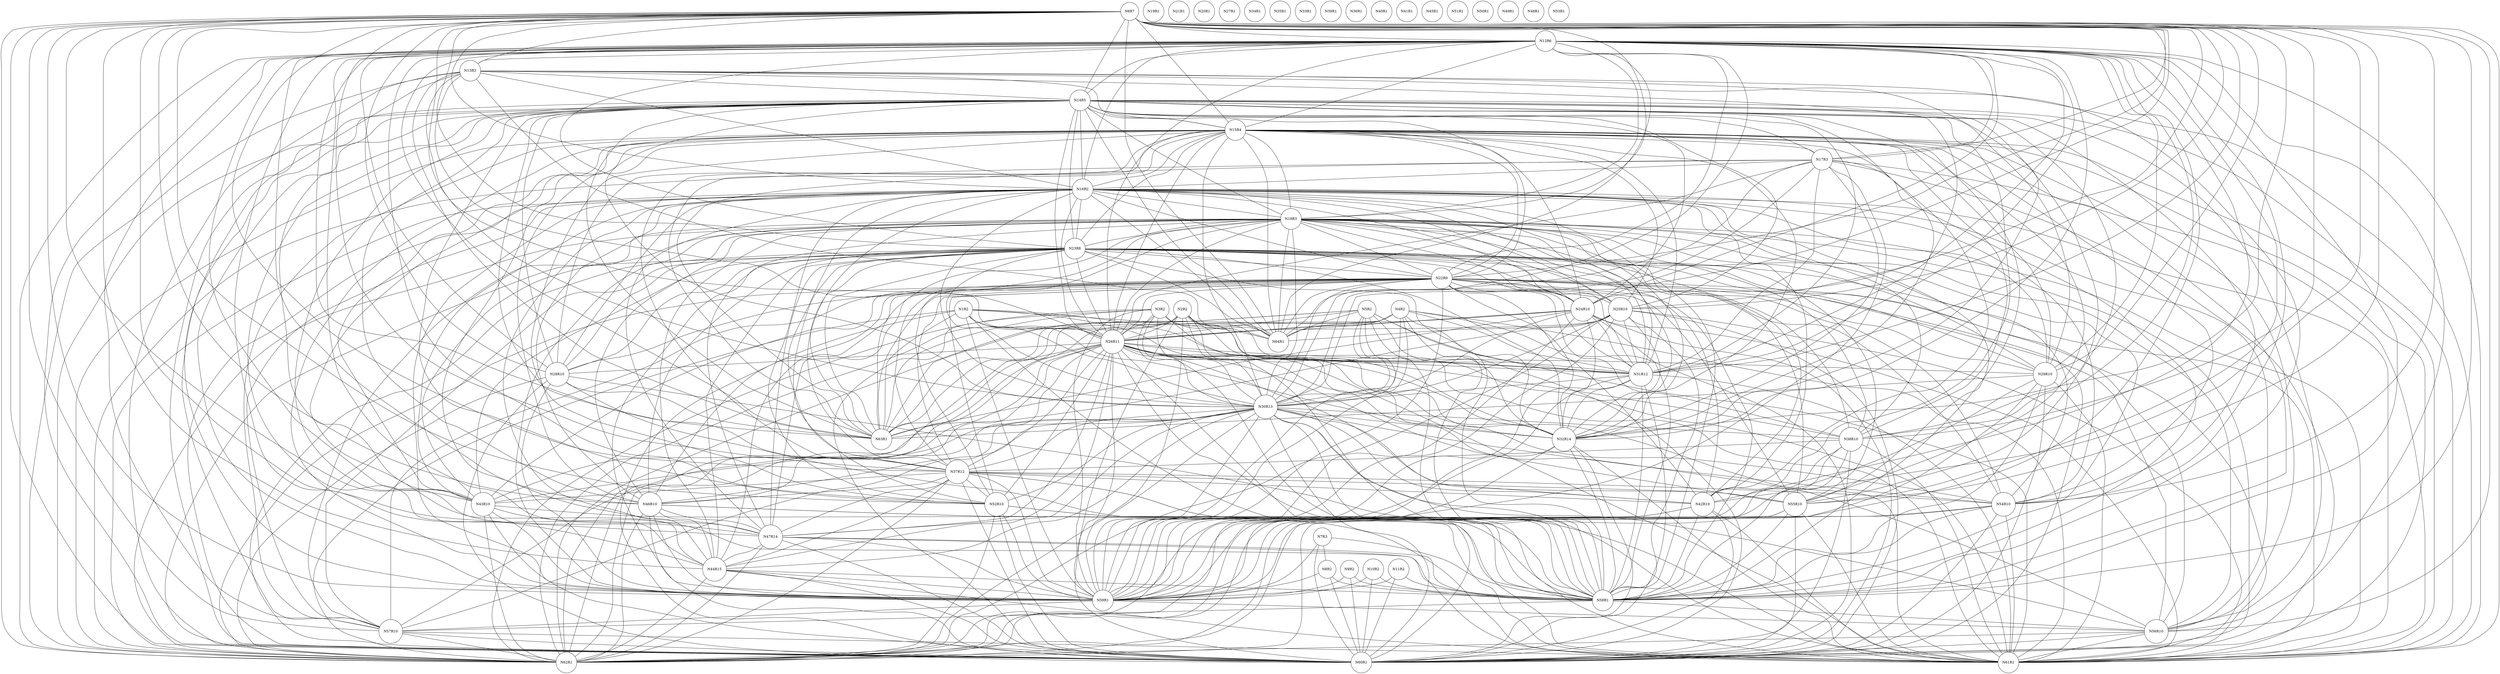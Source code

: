 graph ig {
    node [shape = circle];
    N1R2;
    N2R2;
    N3R2;
    N4R2;
    N5R2;
    N6R7;
    N7R3;
    N8R2;
    N9R2;
    N10R2;
    N11R2;
    N12R6;
    N13R3;
    N14R5;
    N15R4;
    N17R3;
    N16R2;
    N19R1;
    N18R3;
    N21R1;
    N20R1;
    N23R8;
    N22R9;
    N25R10;
    N24R10;
    N27R1;
    N26R11;
    N29R10;
    N28R10;
    N31R12;
    N30R13;
    N34R1;
    N35R1;
    N32R14;
    N33R1;
    N38R10;
    N39R1;
    N36R1;
    N37R12;
    N42R10;
    N43R10;
    N40R1;
    N41R1;
    N46R10;
    N47R14;
    N44R15;
    N45R1;
    N51R1;
    N50R1;
    N49R1;
    N48R1;
    N55R10;
    N54R10;
    N53R1;
    N52R10;
    N59R1;
    N58R1;
    N57R10;
    N56R10;
    N63R1;
    N62R1;
    N61R1;
    N60R1;
    N64R1;
    N1R2 -- N64R1;
    N1R2 -- N62R1;
    N1R2 -- N61R1;
    N1R2 -- N59R1;
    N1R2 -- N58R1;
    N1R2 -- N60R1;
    N1R2 -- N63R1;
    N1R2 -- N26R11;
    N1R2 -- N31R12;
    N1R2 -- N30R13;
    N1R2 -- N32R14;
    N2R2 -- N64R1;
    N2R2 -- N62R1;
    N2R2 -- N61R1;
    N2R2 -- N59R1;
    N2R2 -- N58R1;
    N2R2 -- N60R1;
    N2R2 -- N63R1;
    N2R2 -- N26R11;
    N2R2 -- N31R12;
    N2R2 -- N30R13;
    N2R2 -- N32R14;
    N3R2 -- N64R1;
    N3R2 -- N62R1;
    N3R2 -- N61R1;
    N3R2 -- N59R1;
    N3R2 -- N58R1;
    N3R2 -- N60R1;
    N3R2 -- N63R1;
    N3R2 -- N26R11;
    N3R2 -- N31R12;
    N3R2 -- N30R13;
    N3R2 -- N32R14;
    N4R2 -- N64R1;
    N4R2 -- N62R1;
    N4R2 -- N61R1;
    N4R2 -- N59R1;
    N4R2 -- N58R1;
    N4R2 -- N60R1;
    N4R2 -- N63R1;
    N4R2 -- N26R11;
    N4R2 -- N31R12;
    N4R2 -- N30R13;
    N4R2 -- N32R14;
    N5R2 -- N64R1;
    N5R2 -- N62R1;
    N5R2 -- N61R1;
    N5R2 -- N59R1;
    N5R2 -- N58R1;
    N5R2 -- N60R1;
    N5R2 -- N63R1;
    N5R2 -- N26R11;
    N5R2 -- N31R12;
    N5R2 -- N30R13;
    N5R2 -- N32R14;
    N6R7 -- N14R5;
    N6R7 -- N16R2;
    N6R7 -- N15R4;
    N6R7 -- N17R3;
    N6R7 -- N12R6;
    N6R7 -- N64R1;
    N6R7 -- N60R1;
    N6R7 -- N13R3;
    N6R7 -- N61R1;
    N6R7 -- N62R1;
    N6R7 -- N63R1;
    N6R7 -- N58R1;
    N6R7 -- N59R1;
    N6R7 -- N18R3;
    N6R7 -- N23R8;
    N6R7 -- N22R9;
    N6R7 -- N25R10;
    N6R7 -- N24R10;
    N6R7 -- N26R11;
    N6R7 -- N29R10;
    N6R7 -- N28R10;
    N6R7 -- N31R12;
    N6R7 -- N30R13;
    N6R7 -- N32R14;
    N6R7 -- N38R10;
    N6R7 -- N37R12;
    N6R7 -- N42R10;
    N6R7 -- N43R10;
    N6R7 -- N46R10;
    N6R7 -- N47R14;
    N6R7 -- N44R15;
    N6R7 -- N55R10;
    N6R7 -- N54R10;
    N6R7 -- N52R10;
    N6R7 -- N57R10;
    N6R7 -- N56R10;
    N7R3 -- N8R2;
    N7R3 -- N59R1;
    N7R3 -- N58R1;
    N7R3 -- N60R1;
    N8R2 -- N58R1;
    N8R2 -- N59R1;
    N8R2 -- N60R1;
    N9R2 -- N58R1;
    N9R2 -- N59R1;
    N9R2 -- N60R1;
    N10R2 -- N59R1;
    N10R2 -- N58R1;
    N10R2 -- N60R1;
    N11R2 -- N59R1;
    N11R2 -- N58R1;
    N11R2 -- N60R1;
    N12R6 -- N16R2;
    N12R6 -- N15R4;
    N12R6 -- N14R5;
    N12R6 -- N17R3;
    N12R6 -- N64R1;
    N12R6 -- N60R1;
    N12R6 -- N13R3;
    N12R6 -- N61R1;
    N12R6 -- N62R1;
    N12R6 -- N63R1;
    N12R6 -- N58R1;
    N12R6 -- N59R1;
    N12R6 -- N18R3;
    N12R6 -- N23R8;
    N12R6 -- N22R9;
    N12R6 -- N25R10;
    N12R6 -- N24R10;
    N12R6 -- N26R11;
    N12R6 -- N29R10;
    N12R6 -- N28R10;
    N12R6 -- N31R12;
    N12R6 -- N30R13;
    N12R6 -- N32R14;
    N12R6 -- N38R10;
    N12R6 -- N37R12;
    N12R6 -- N42R10;
    N12R6 -- N43R10;
    N12R6 -- N46R10;
    N12R6 -- N47R14;
    N12R6 -- N44R15;
    N12R6 -- N55R10;
    N12R6 -- N54R10;
    N12R6 -- N52R10;
    N12R6 -- N57R10;
    N12R6 -- N56R10;
    N13R3 -- N16R2;
    N13R3 -- N15R4;
    N13R3 -- N14R5;
    N13R3 -- N64R1;
    N13R3 -- N60R1;
    N13R3 -- N61R1;
    N13R3 -- N62R1;
    N13R3 -- N63R1;
    N13R3 -- N58R1;
    N13R3 -- N59R1;
    N13R3 -- N26R11;
    N13R3 -- N31R12;
    N13R3 -- N30R13;
    N13R3 -- N32R14;
    N14R5 -- N15R4;
    N14R5 -- N16R2;
    N14R5 -- N60R1;
    N14R5 -- N64R1;
    N14R5 -- N17R3;
    N14R5 -- N61R1;
    N14R5 -- N62R1;
    N14R5 -- N63R1;
    N14R5 -- N58R1;
    N14R5 -- N59R1;
    N14R5 -- N18R3;
    N14R5 -- N23R8;
    N14R5 -- N22R9;
    N14R5 -- N25R10;
    N14R5 -- N24R10;
    N14R5 -- N26R11;
    N14R5 -- N29R10;
    N14R5 -- N28R10;
    N14R5 -- N31R12;
    N14R5 -- N30R13;
    N14R5 -- N32R14;
    N14R5 -- N38R10;
    N14R5 -- N37R12;
    N14R5 -- N42R10;
    N14R5 -- N43R10;
    N14R5 -- N46R10;
    N14R5 -- N47R14;
    N14R5 -- N44R15;
    N14R5 -- N55R10;
    N14R5 -- N54R10;
    N14R5 -- N52R10;
    N14R5 -- N57R10;
    N14R5 -- N56R10;
    N15R4 -- N60R1;
    N15R4 -- N16R2;
    N15R4 -- N64R1;
    N15R4 -- N17R3;
    N15R4 -- N61R1;
    N15R4 -- N62R1;
    N15R4 -- N63R1;
    N15R4 -- N58R1;
    N15R4 -- N59R1;
    N15R4 -- N18R3;
    N15R4 -- N23R8;
    N15R4 -- N22R9;
    N15R4 -- N25R10;
    N15R4 -- N24R10;
    N15R4 -- N26R11;
    N15R4 -- N29R10;
    N15R4 -- N28R10;
    N15R4 -- N31R12;
    N15R4 -- N30R13;
    N15R4 -- N32R14;
    N15R4 -- N38R10;
    N15R4 -- N37R12;
    N15R4 -- N42R10;
    N15R4 -- N43R10;
    N15R4 -- N46R10;
    N15R4 -- N47R14;
    N15R4 -- N44R15;
    N15R4 -- N55R10;
    N15R4 -- N54R10;
    N15R4 -- N52R10;
    N15R4 -- N57R10;
    N15R4 -- N56R10;
    N17R3 -- N64R1;
    N17R3 -- N60R1;
    N17R3 -- N16R2;
    N17R3 -- N61R1;
    N17R3 -- N62R1;
    N17R3 -- N63R1;
    N17R3 -- N58R1;
    N17R3 -- N59R1;
    N17R3 -- N26R11;
    N17R3 -- N31R12;
    N17R3 -- N30R13;
    N17R3 -- N32R14;
    N16R2 -- N60R1;
    N16R2 -- N64R1;
    N16R2 -- N61R1;
    N16R2 -- N62R1;
    N16R2 -- N63R1;
    N16R2 -- N58R1;
    N16R2 -- N59R1;
    N16R2 -- N18R3;
    N16R2 -- N23R8;
    N16R2 -- N22R9;
    N16R2 -- N25R10;
    N16R2 -- N24R10;
    N16R2 -- N26R11;
    N16R2 -- N29R10;
    N16R2 -- N28R10;
    N16R2 -- N31R12;
    N16R2 -- N30R13;
    N16R2 -- N32R14;
    N16R2 -- N38R10;
    N16R2 -- N37R12;
    N16R2 -- N42R10;
    N16R2 -- N43R10;
    N16R2 -- N46R10;
    N16R2 -- N47R14;
    N16R2 -- N44R15;
    N16R2 -- N55R10;
    N16R2 -- N54R10;
    N16R2 -- N52R10;
    N16R2 -- N57R10;
    N16R2 -- N56R10;
    N18R3 -- N64R1;
    N18R3 -- N62R1;
    N18R3 -- N61R1;
    N18R3 -- N59R1;
    N18R3 -- N58R1;
    N18R3 -- N60R1;
    N18R3 -- N63R1;
    N18R3 -- N23R8;
    N18R3 -- N22R9;
    N18R3 -- N25R10;
    N18R3 -- N24R10;
    N18R3 -- N26R11;
    N18R3 -- N29R10;
    N18R3 -- N28R10;
    N18R3 -- N31R12;
    N18R3 -- N30R13;
    N18R3 -- N32R14;
    N18R3 -- N38R10;
    N18R3 -- N37R12;
    N18R3 -- N42R10;
    N18R3 -- N43R10;
    N18R3 -- N46R10;
    N18R3 -- N47R14;
    N18R3 -- N44R15;
    N18R3 -- N55R10;
    N18R3 -- N54R10;
    N18R3 -- N52R10;
    N18R3 -- N57R10;
    N18R3 -- N56R10;
    N23R8 -- N64R1;
    N23R8 -- N62R1;
    N23R8 -- N61R1;
    N23R8 -- N59R1;
    N23R8 -- N58R1;
    N23R8 -- N60R1;
    N23R8 -- N63R1;
    N23R8 -- N22R9;
    N23R8 -- N25R10;
    N23R8 -- N24R10;
    N23R8 -- N26R11;
    N23R8 -- N29R10;
    N23R8 -- N28R10;
    N23R8 -- N31R12;
    N23R8 -- N30R13;
    N23R8 -- N32R14;
    N23R8 -- N38R10;
    N23R8 -- N37R12;
    N23R8 -- N42R10;
    N23R8 -- N43R10;
    N23R8 -- N46R10;
    N23R8 -- N47R14;
    N23R8 -- N44R15;
    N23R8 -- N55R10;
    N23R8 -- N54R10;
    N23R8 -- N52R10;
    N23R8 -- N57R10;
    N23R8 -- N56R10;
    N22R9 -- N62R1;
    N22R9 -- N61R1;
    N22R9 -- N59R1;
    N22R9 -- N58R1;
    N22R9 -- N60R1;
    N22R9 -- N64R1;
    N22R9 -- N63R1;
    N22R9 -- N25R10;
    N22R9 -- N24R10;
    N22R9 -- N26R11;
    N22R9 -- N29R10;
    N22R9 -- N28R10;
    N22R9 -- N31R12;
    N22R9 -- N30R13;
    N22R9 -- N32R14;
    N22R9 -- N38R10;
    N22R9 -- N37R12;
    N22R9 -- N42R10;
    N22R9 -- N43R10;
    N22R9 -- N46R10;
    N22R9 -- N47R14;
    N22R9 -- N44R15;
    N22R9 -- N55R10;
    N22R9 -- N54R10;
    N22R9 -- N52R10;
    N22R9 -- N57R10;
    N22R9 -- N56R10;
    N25R10 -- N62R1;
    N25R10 -- N61R1;
    N25R10 -- N59R1;
    N25R10 -- N58R1;
    N25R10 -- N60R1;
    N25R10 -- N63R1;
    N25R10 -- N64R1;
    N25R10 -- N26R11;
    N25R10 -- N31R12;
    N25R10 -- N30R13;
    N25R10 -- N32R14;
    N24R10 -- N64R1;
    N24R10 -- N62R1;
    N24R10 -- N61R1;
    N24R10 -- N59R1;
    N24R10 -- N58R1;
    N24R10 -- N60R1;
    N24R10 -- N63R1;
    N24R10 -- N26R11;
    N24R10 -- N31R12;
    N24R10 -- N30R13;
    N24R10 -- N32R14;
    N26R11 -- N62R1;
    N26R11 -- N61R1;
    N26R11 -- N59R1;
    N26R11 -- N58R1;
    N26R11 -- N60R1;
    N26R11 -- N63R1;
    N26R11 -- N29R10;
    N26R11 -- N28R10;
    N26R11 -- N31R12;
    N26R11 -- N30R13;
    N26R11 -- N32R14;
    N26R11 -- N38R10;
    N26R11 -- N37R12;
    N26R11 -- N42R10;
    N26R11 -- N43R10;
    N26R11 -- N46R10;
    N26R11 -- N47R14;
    N26R11 -- N44R15;
    N26R11 -- N55R10;
    N26R11 -- N54R10;
    N26R11 -- N52R10;
    N26R11 -- N57R10;
    N26R11 -- N56R10;
    N29R10 -- N62R1;
    N29R10 -- N61R1;
    N29R10 -- N59R1;
    N29R10 -- N58R1;
    N29R10 -- N60R1;
    N29R10 -- N63R1;
    N28R10 -- N62R1;
    N28R10 -- N61R1;
    N28R10 -- N59R1;
    N28R10 -- N58R1;
    N28R10 -- N60R1;
    N28R10 -- N63R1;
    N31R12 -- N62R1;
    N31R12 -- N61R1;
    N31R12 -- N59R1;
    N31R12 -- N58R1;
    N31R12 -- N60R1;
    N31R12 -- N30R13;
    N31R12 -- N32R14;
    N30R13 -- N62R1;
    N30R13 -- N61R1;
    N30R13 -- N59R1;
    N30R13 -- N58R1;
    N30R13 -- N60R1;
    N30R13 -- N63R1;
    N30R13 -- N32R14;
    N30R13 -- N38R10;
    N30R13 -- N37R12;
    N30R13 -- N42R10;
    N30R13 -- N43R10;
    N30R13 -- N46R10;
    N30R13 -- N47R14;
    N30R13 -- N44R15;
    N30R13 -- N55R10;
    N30R13 -- N54R10;
    N30R13 -- N52R10;
    N30R13 -- N57R10;
    N30R13 -- N56R10;
    N32R14 -- N62R1;
    N32R14 -- N61R1;
    N32R14 -- N59R1;
    N32R14 -- N58R1;
    N32R14 -- N60R1;
    N38R10 -- N62R1;
    N38R10 -- N61R1;
    N38R10 -- N59R1;
    N38R10 -- N58R1;
    N38R10 -- N60R1;
    N38R10 -- N37R12;
    N37R12 -- N62R1;
    N37R12 -- N61R1;
    N37R12 -- N59R1;
    N37R12 -- N58R1;
    N37R12 -- N60R1;
    N37R12 -- N42R10;
    N37R12 -- N43R10;
    N37R12 -- N46R10;
    N37R12 -- N47R14;
    N37R12 -- N44R15;
    N37R12 -- N55R10;
    N37R12 -- N54R10;
    N37R12 -- N52R10;
    N42R10 -- N62R1;
    N42R10 -- N61R1;
    N42R10 -- N59R1;
    N42R10 -- N58R1;
    N42R10 -- N60R1;
    N43R10 -- N62R1;
    N43R10 -- N61R1;
    N43R10 -- N59R1;
    N43R10 -- N58R1;
    N43R10 -- N60R1;
    N46R10 -- N62R1;
    N46R10 -- N61R1;
    N46R10 -- N59R1;
    N46R10 -- N60R1;
    N46R10 -- N58R1;
    N46R10 -- N47R14;
    N46R10 -- N44R15;
    N47R14 -- N62R1;
    N47R14 -- N61R1;
    N47R14 -- N59R1;
    N47R14 -- N60R1;
    N47R14 -- N58R1;
    N47R14 -- N44R15;
    N44R15 -- N62R1;
    N44R15 -- N61R1;
    N44R15 -- N59R1;
    N44R15 -- N60R1;
    N44R15 -- N58R1;
    N55R10 -- N62R1;
    N55R10 -- N61R1;
    N55R10 -- N59R1;
    N55R10 -- N58R1;
    N55R10 -- N60R1;
    N54R10 -- N61R1;
    N54R10 -- N62R1;
    N54R10 -- N59R1;
    N54R10 -- N58R1;
    N54R10 -- N60R1;
    N52R10 -- N61R1;
    N52R10 -- N59R1;
    N52R10 -- N62R1;
    N52R10 -- N58R1;
    N52R10 -- N60R1;
    N59R1 -- N57R10;
    N59R1 -- N56R10;
    N58R1 -- N57R10;
    N58R1 -- N56R10;
    N57R10 -- N62R1;
    N57R10 -- N61R1;
    N57R10 -- N60R1;
    N56R10 -- N62R1;
    N56R10 -- N61R1;
    N56R10 -- N60R1;
}

